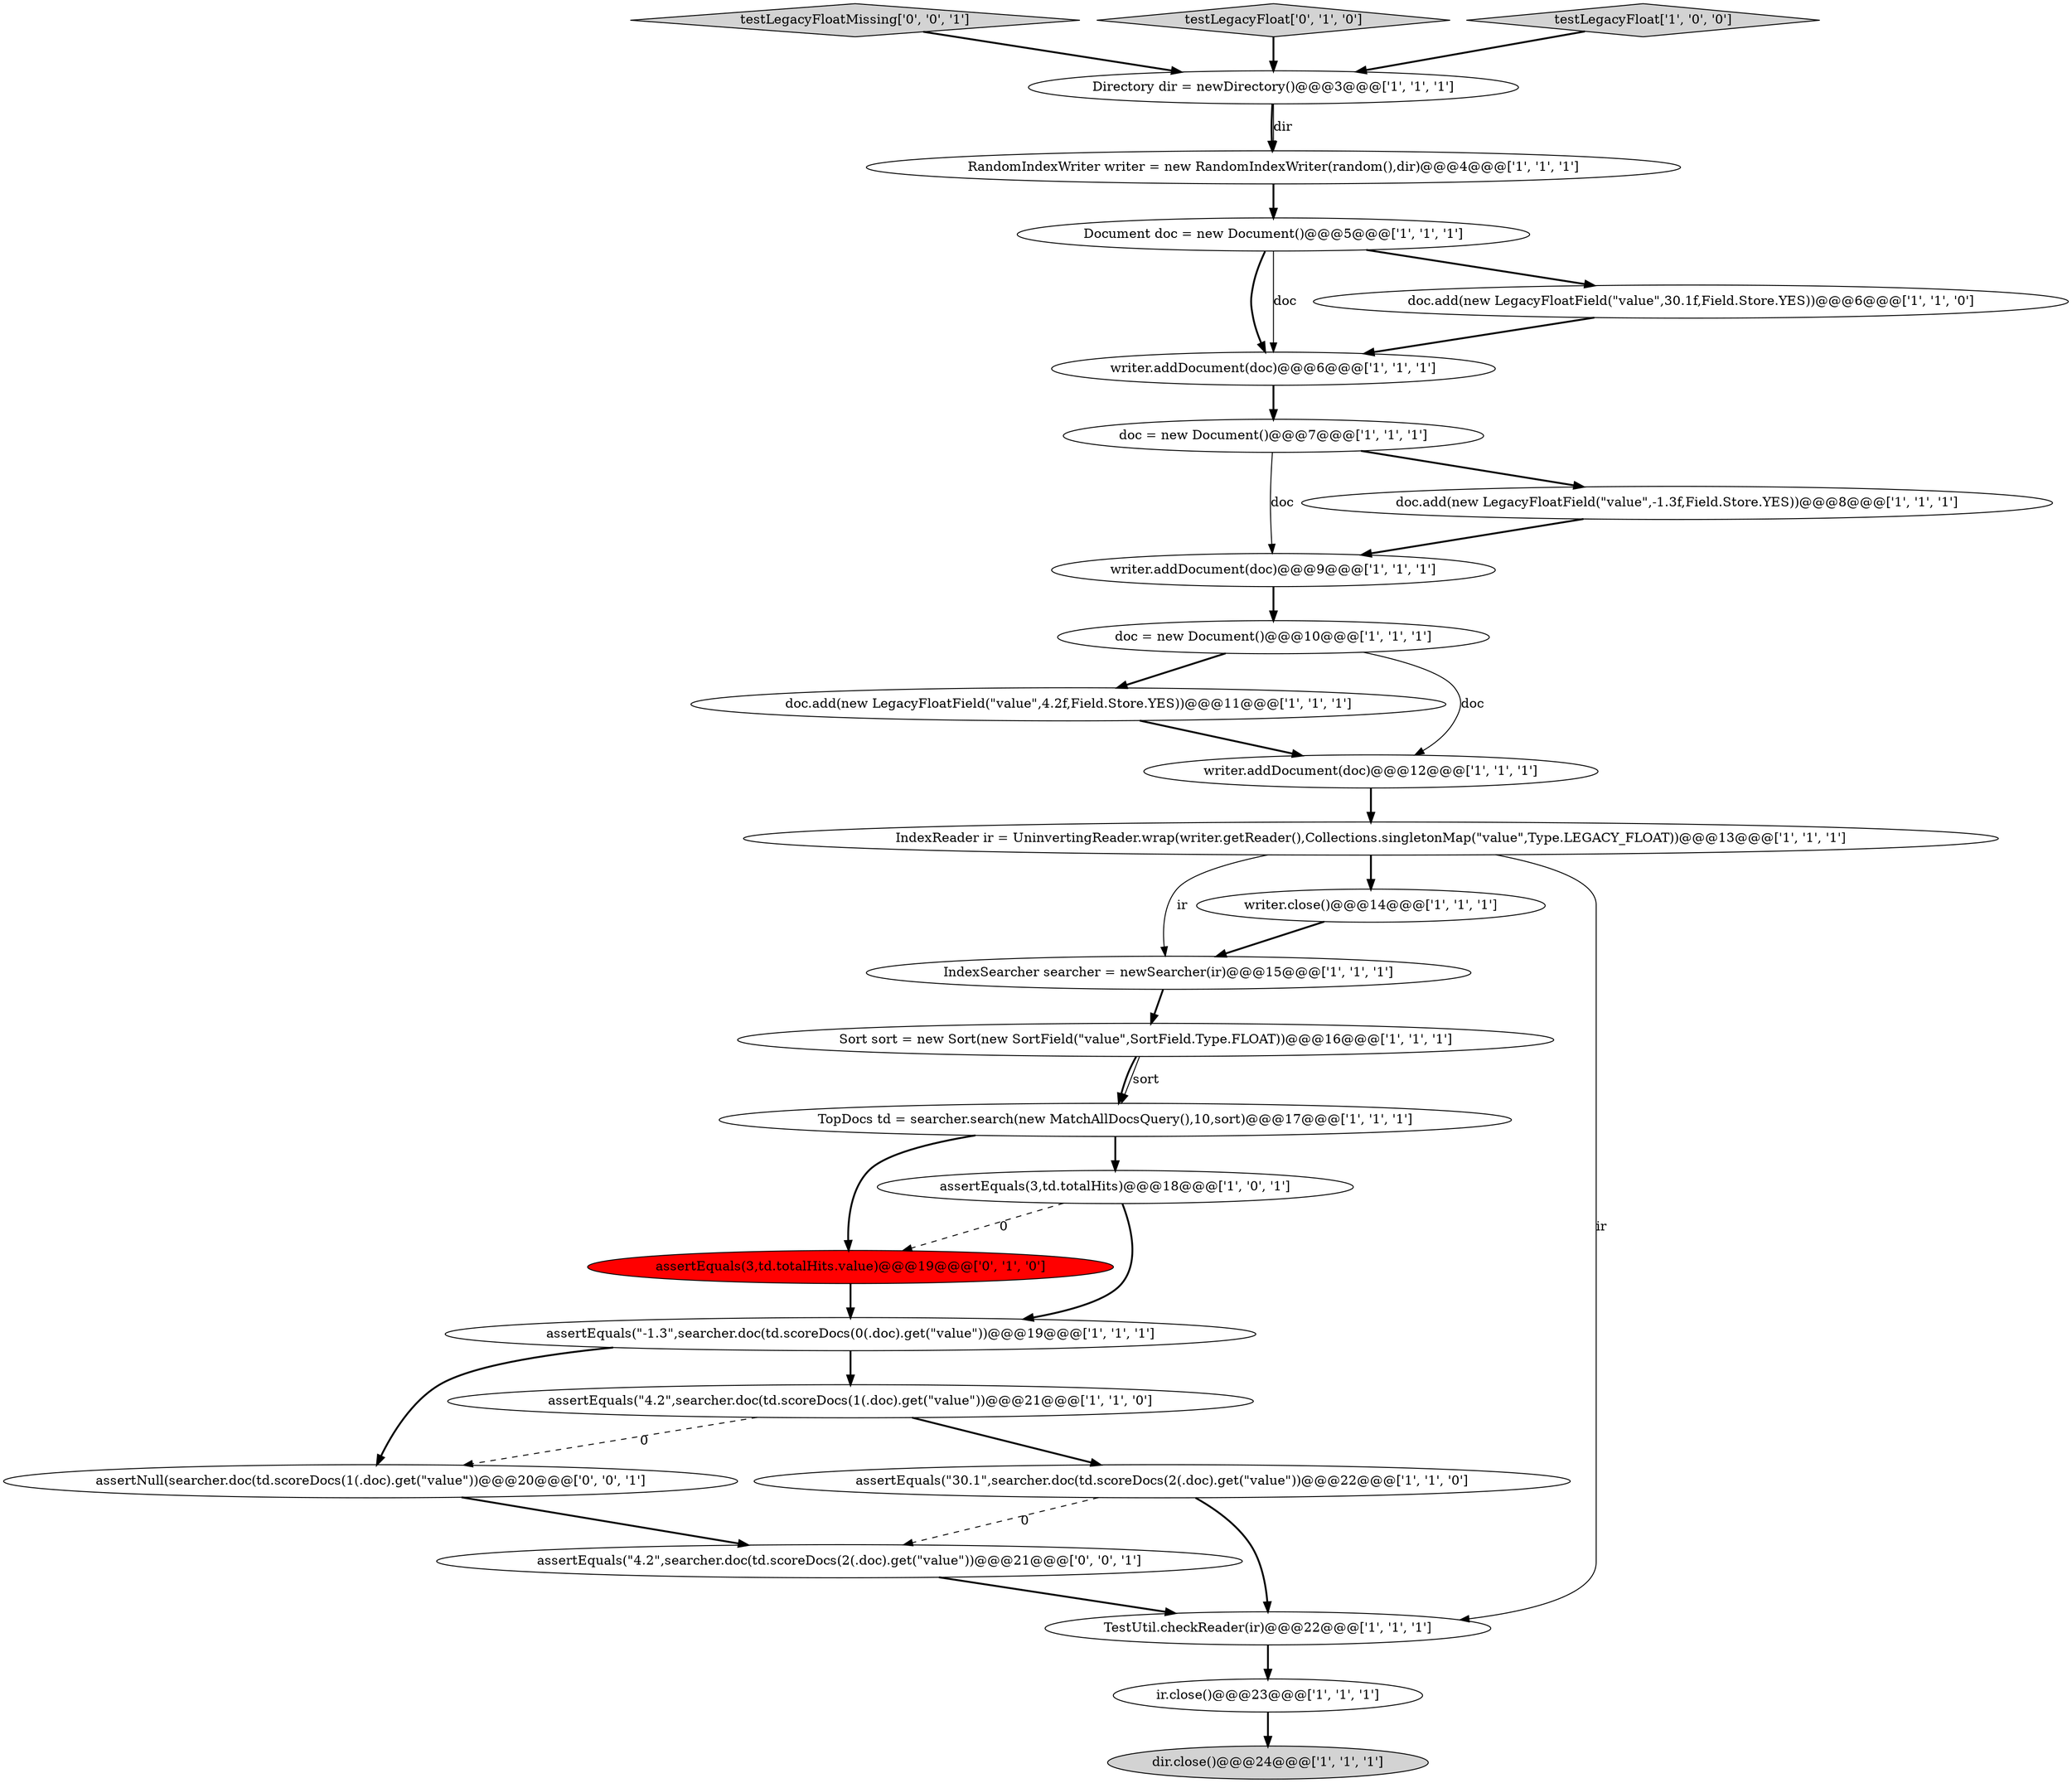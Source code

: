 digraph {
7 [style = filled, label = "writer.addDocument(doc)@@@9@@@['1', '1', '1']", fillcolor = white, shape = ellipse image = "AAA0AAABBB1BBB"];
4 [style = filled, label = "assertEquals(\"4.2\",searcher.doc(td.scoreDocs(1(.doc).get(\"value\"))@@@21@@@['1', '1', '0']", fillcolor = white, shape = ellipse image = "AAA0AAABBB1BBB"];
1 [style = filled, label = "Directory dir = newDirectory()@@@3@@@['1', '1', '1']", fillcolor = white, shape = ellipse image = "AAA0AAABBB1BBB"];
11 [style = filled, label = "Sort sort = new Sort(new SortField(\"value\",SortField.Type.FLOAT))@@@16@@@['1', '1', '1']", fillcolor = white, shape = ellipse image = "AAA0AAABBB1BBB"];
9 [style = filled, label = "doc.add(new LegacyFloatField(\"value\",4.2f,Field.Store.YES))@@@11@@@['1', '1', '1']", fillcolor = white, shape = ellipse image = "AAA0AAABBB1BBB"];
14 [style = filled, label = "assertEquals(3,td.totalHits)@@@18@@@['1', '0', '1']", fillcolor = white, shape = ellipse image = "AAA0AAABBB1BBB"];
15 [style = filled, label = "doc = new Document()@@@7@@@['1', '1', '1']", fillcolor = white, shape = ellipse image = "AAA0AAABBB1BBB"];
2 [style = filled, label = "IndexSearcher searcher = newSearcher(ir)@@@15@@@['1', '1', '1']", fillcolor = white, shape = ellipse image = "AAA0AAABBB1BBB"];
10 [style = filled, label = "IndexReader ir = UninvertingReader.wrap(writer.getReader(),Collections.singletonMap(\"value\",Type.LEGACY_FLOAT))@@@13@@@['1', '1', '1']", fillcolor = white, shape = ellipse image = "AAA0AAABBB1BBB"];
12 [style = filled, label = "Document doc = new Document()@@@5@@@['1', '1', '1']", fillcolor = white, shape = ellipse image = "AAA0AAABBB1BBB"];
5 [style = filled, label = "writer.addDocument(doc)@@@6@@@['1', '1', '1']", fillcolor = white, shape = ellipse image = "AAA0AAABBB1BBB"];
23 [style = filled, label = "doc = new Document()@@@10@@@['1', '1', '1']", fillcolor = white, shape = ellipse image = "AAA0AAABBB1BBB"];
26 [style = filled, label = "assertEquals(\"4.2\",searcher.doc(td.scoreDocs(2(.doc).get(\"value\"))@@@21@@@['0', '0', '1']", fillcolor = white, shape = ellipse image = "AAA0AAABBB3BBB"];
0 [style = filled, label = "RandomIndexWriter writer = new RandomIndexWriter(random(),dir)@@@4@@@['1', '1', '1']", fillcolor = white, shape = ellipse image = "AAA0AAABBB1BBB"];
28 [style = filled, label = "testLegacyFloatMissing['0', '0', '1']", fillcolor = lightgray, shape = diamond image = "AAA0AAABBB3BBB"];
6 [style = filled, label = "writer.close()@@@14@@@['1', '1', '1']", fillcolor = white, shape = ellipse image = "AAA0AAABBB1BBB"];
19 [style = filled, label = "ir.close()@@@23@@@['1', '1', '1']", fillcolor = white, shape = ellipse image = "AAA0AAABBB1BBB"];
22 [style = filled, label = "dir.close()@@@24@@@['1', '1', '1']", fillcolor = lightgray, shape = ellipse image = "AAA0AAABBB1BBB"];
24 [style = filled, label = "testLegacyFloat['0', '1', '0']", fillcolor = lightgray, shape = diamond image = "AAA0AAABBB2BBB"];
18 [style = filled, label = "doc.add(new LegacyFloatField(\"value\",-1.3f,Field.Store.YES))@@@8@@@['1', '1', '1']", fillcolor = white, shape = ellipse image = "AAA0AAABBB1BBB"];
8 [style = filled, label = "testLegacyFloat['1', '0', '0']", fillcolor = lightgray, shape = diamond image = "AAA0AAABBB1BBB"];
3 [style = filled, label = "TopDocs td = searcher.search(new MatchAllDocsQuery(),10,sort)@@@17@@@['1', '1', '1']", fillcolor = white, shape = ellipse image = "AAA0AAABBB1BBB"];
16 [style = filled, label = "assertEquals(\"30.1\",searcher.doc(td.scoreDocs(2(.doc).get(\"value\"))@@@22@@@['1', '1', '0']", fillcolor = white, shape = ellipse image = "AAA0AAABBB1BBB"];
21 [style = filled, label = "assertEquals(\"-1.3\",searcher.doc(td.scoreDocs(0(.doc).get(\"value\"))@@@19@@@['1', '1', '1']", fillcolor = white, shape = ellipse image = "AAA0AAABBB1BBB"];
20 [style = filled, label = "TestUtil.checkReader(ir)@@@22@@@['1', '1', '1']", fillcolor = white, shape = ellipse image = "AAA0AAABBB1BBB"];
17 [style = filled, label = "writer.addDocument(doc)@@@12@@@['1', '1', '1']", fillcolor = white, shape = ellipse image = "AAA0AAABBB1BBB"];
25 [style = filled, label = "assertEquals(3,td.totalHits.value)@@@19@@@['0', '1', '0']", fillcolor = red, shape = ellipse image = "AAA1AAABBB2BBB"];
27 [style = filled, label = "assertNull(searcher.doc(td.scoreDocs(1(.doc).get(\"value\"))@@@20@@@['0', '0', '1']", fillcolor = white, shape = ellipse image = "AAA0AAABBB3BBB"];
13 [style = filled, label = "doc.add(new LegacyFloatField(\"value\",30.1f,Field.Store.YES))@@@6@@@['1', '1', '0']", fillcolor = white, shape = ellipse image = "AAA0AAABBB1BBB"];
17->10 [style = bold, label=""];
12->5 [style = bold, label=""];
21->27 [style = bold, label=""];
14->25 [style = dashed, label="0"];
3->25 [style = bold, label=""];
23->17 [style = solid, label="doc"];
0->12 [style = bold, label=""];
3->14 [style = bold, label=""];
10->2 [style = solid, label="ir"];
5->15 [style = bold, label=""];
26->20 [style = bold, label=""];
9->17 [style = bold, label=""];
4->27 [style = dashed, label="0"];
28->1 [style = bold, label=""];
1->0 [style = bold, label=""];
11->3 [style = solid, label="sort"];
15->18 [style = bold, label=""];
10->6 [style = bold, label=""];
12->5 [style = solid, label="doc"];
6->2 [style = bold, label=""];
16->26 [style = dashed, label="0"];
8->1 [style = bold, label=""];
1->0 [style = solid, label="dir"];
12->13 [style = bold, label=""];
27->26 [style = bold, label=""];
11->3 [style = bold, label=""];
7->23 [style = bold, label=""];
13->5 [style = bold, label=""];
24->1 [style = bold, label=""];
15->7 [style = solid, label="doc"];
18->7 [style = bold, label=""];
20->19 [style = bold, label=""];
16->20 [style = bold, label=""];
23->9 [style = bold, label=""];
19->22 [style = bold, label=""];
2->11 [style = bold, label=""];
14->21 [style = bold, label=""];
4->16 [style = bold, label=""];
25->21 [style = bold, label=""];
21->4 [style = bold, label=""];
10->20 [style = solid, label="ir"];
}
